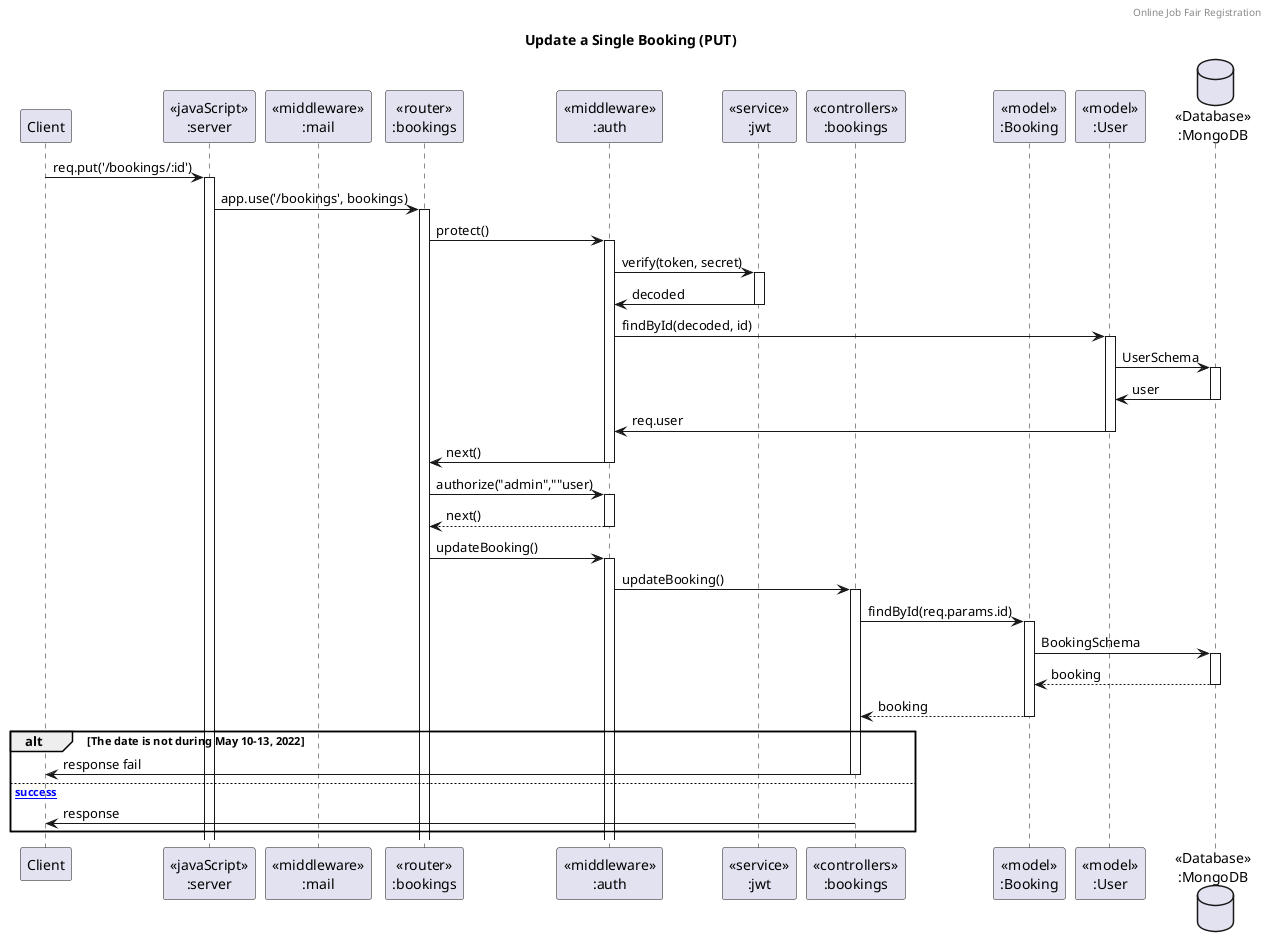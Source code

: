@startuml Manage Booking (PUT)

header Online Job Fair Registration
title "Update a Single Booking (PUT)"

participant "Client" as client
participant "<<javaScript>>\n:server" as server
participant "<<middleware>>\n:mail" as mail
participant "<<router>>\n:bookings" as routerBookings
participant "<<middleware>>\n:auth" as auth
participant "<<service>>\n:jwt" as jwt
participant "<<controllers>>\n:bookings" as controllersBookings
participant "<<model>>\n:Booking" as modelBooking
participant "<<model>>\n:User" as modelUser
database "<<Database>>\n:MongoDB" as DatabaseSchema

client->server ++:req.put('/bookings/:id')
server->routerBookings ++:app.use('/bookings', bookings)
routerBookings -> auth ++:protect()
auth -> jwt ++:verify(token, secret)
auth <- jwt --:decoded
auth -> modelUser ++:findById(decoded, id)
modelUser -> DatabaseSchema ++:UserSchema
modelUser <- DatabaseSchema --:user
auth <- modelUser --:req.user
routerBookings <- auth --:next()

routerBookings -> auth ++:authorize("admin",""user)
routerBookings <-- auth --:next()

routerBookings -> auth ++:updateBooking()
auth -> controllersBookings ++:updateBooking()
controllersBookings->modelBooking ++:findById(req.params.id)
modelBooking ->DatabaseSchema ++: BookingSchema
DatabaseSchema --> modelBooking --: booking
controllersBookings <-- modelBooking --:booking

alt The date is not during May 10-13, 2022
    controllersBookings->client --:response fail
else [success]
    controllersBookings->client --:response
end

@enduml